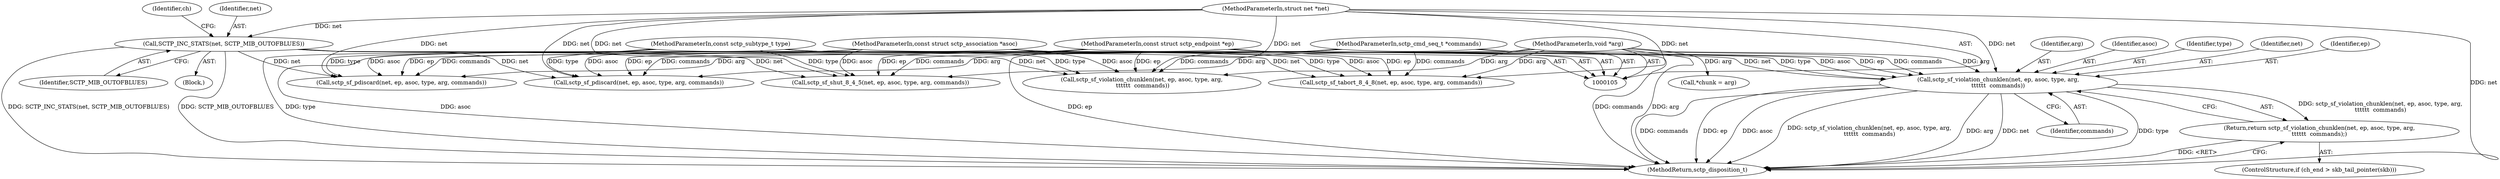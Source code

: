 digraph "0_linux_bf911e985d6bbaa328c20c3e05f4eb03de11fdd6@pointer" {
"1000179" [label="(Call,sctp_sf_violation_chunklen(net, ep, asoc, type, arg,\n\t\t\t\t\t\t  commands))"];
"1000134" [label="(Call,SCTP_INC_STATS(net, SCTP_MIB_OUTOFBLUES))"];
"1000106" [label="(MethodParameterIn,struct net *net)"];
"1000107" [label="(MethodParameterIn,const struct sctp_endpoint *ep)"];
"1000108" [label="(MethodParameterIn,const struct sctp_association *asoc)"];
"1000109" [label="(MethodParameterIn,const sctp_subtype_t type)"];
"1000110" [label="(MethodParameterIn,void *arg)"];
"1000111" [label="(MethodParameterIn,sctp_cmd_seq_t *commands)"];
"1000178" [label="(Return,return sctp_sf_violation_chunklen(net, ep, asoc, type, arg,\n\t\t\t\t\t\t  commands);)"];
"1000173" [label="(ControlStructure,if (ch_end > skb_tail_pointer(skb)))"];
"1000114" [label="(Call,*chunk = arg)"];
"1000134" [label="(Call,SCTP_INC_STATS(net, SCTP_MIB_OUTOFBLUES))"];
"1000184" [label="(Identifier,arg)"];
"1000155" [label="(Call,sctp_sf_violation_chunklen(net, ep, asoc, type, arg,\n \t\t\t\t\t\t  commands))"];
"1000182" [label="(Identifier,asoc)"];
"1000110" [label="(MethodParameterIn,void *arg)"];
"1000269" [label="(Call,sctp_sf_tabort_8_4_8(net, ep, asoc, type, arg, commands))"];
"1000138" [label="(Identifier,ch)"];
"1000108" [label="(MethodParameterIn,const struct sctp_association *asoc)"];
"1000183" [label="(Identifier,type)"];
"1000178" [label="(Return,return sctp_sf_violation_chunklen(net, ep, asoc, type, arg,\n\t\t\t\t\t\t  commands);)"];
"1000249" [label="(Call,sctp_sf_shut_8_4_5(net, ep, asoc, type, arg, commands))"];
"1000107" [label="(MethodParameterIn,const struct sctp_endpoint *ep)"];
"1000135" [label="(Identifier,net)"];
"1000106" [label="(MethodParameterIn,struct net *net)"];
"1000112" [label="(Block,)"];
"1000111" [label="(MethodParameterIn,sctp_cmd_seq_t *commands)"];
"1000260" [label="(Call,sctp_sf_pdiscard(net, ep, asoc, type, arg, commands))"];
"1000180" [label="(Identifier,net)"];
"1000109" [label="(MethodParameterIn,const sctp_subtype_t type)"];
"1000179" [label="(Call,sctp_sf_violation_chunklen(net, ep, asoc, type, arg,\n\t\t\t\t\t\t  commands))"];
"1000181" [label="(Identifier,ep)"];
"1000202" [label="(Call,sctp_sf_pdiscard(net, ep, asoc, type, arg, commands))"];
"1000185" [label="(Identifier,commands)"];
"1000276" [label="(MethodReturn,sctp_disposition_t)"];
"1000136" [label="(Identifier,SCTP_MIB_OUTOFBLUES)"];
"1000179" -> "1000178"  [label="AST: "];
"1000179" -> "1000185"  [label="CFG: "];
"1000180" -> "1000179"  [label="AST: "];
"1000181" -> "1000179"  [label="AST: "];
"1000182" -> "1000179"  [label="AST: "];
"1000183" -> "1000179"  [label="AST: "];
"1000184" -> "1000179"  [label="AST: "];
"1000185" -> "1000179"  [label="AST: "];
"1000178" -> "1000179"  [label="CFG: "];
"1000179" -> "1000276"  [label="DDG: commands"];
"1000179" -> "1000276"  [label="DDG: ep"];
"1000179" -> "1000276"  [label="DDG: asoc"];
"1000179" -> "1000276"  [label="DDG: sctp_sf_violation_chunklen(net, ep, asoc, type, arg,\n\t\t\t\t\t\t  commands)"];
"1000179" -> "1000276"  [label="DDG: arg"];
"1000179" -> "1000276"  [label="DDG: net"];
"1000179" -> "1000276"  [label="DDG: type"];
"1000179" -> "1000178"  [label="DDG: sctp_sf_violation_chunklen(net, ep, asoc, type, arg,\n\t\t\t\t\t\t  commands)"];
"1000134" -> "1000179"  [label="DDG: net"];
"1000106" -> "1000179"  [label="DDG: net"];
"1000107" -> "1000179"  [label="DDG: ep"];
"1000108" -> "1000179"  [label="DDG: asoc"];
"1000109" -> "1000179"  [label="DDG: type"];
"1000110" -> "1000179"  [label="DDG: arg"];
"1000111" -> "1000179"  [label="DDG: commands"];
"1000134" -> "1000112"  [label="AST: "];
"1000134" -> "1000136"  [label="CFG: "];
"1000135" -> "1000134"  [label="AST: "];
"1000136" -> "1000134"  [label="AST: "];
"1000138" -> "1000134"  [label="CFG: "];
"1000134" -> "1000276"  [label="DDG: SCTP_INC_STATS(net, SCTP_MIB_OUTOFBLUES)"];
"1000134" -> "1000276"  [label="DDG: SCTP_MIB_OUTOFBLUES"];
"1000106" -> "1000134"  [label="DDG: net"];
"1000134" -> "1000155"  [label="DDG: net"];
"1000134" -> "1000202"  [label="DDG: net"];
"1000134" -> "1000249"  [label="DDG: net"];
"1000134" -> "1000260"  [label="DDG: net"];
"1000134" -> "1000269"  [label="DDG: net"];
"1000106" -> "1000105"  [label="AST: "];
"1000106" -> "1000276"  [label="DDG: net"];
"1000106" -> "1000155"  [label="DDG: net"];
"1000106" -> "1000202"  [label="DDG: net"];
"1000106" -> "1000249"  [label="DDG: net"];
"1000106" -> "1000260"  [label="DDG: net"];
"1000106" -> "1000269"  [label="DDG: net"];
"1000107" -> "1000105"  [label="AST: "];
"1000107" -> "1000276"  [label="DDG: ep"];
"1000107" -> "1000155"  [label="DDG: ep"];
"1000107" -> "1000202"  [label="DDG: ep"];
"1000107" -> "1000249"  [label="DDG: ep"];
"1000107" -> "1000260"  [label="DDG: ep"];
"1000107" -> "1000269"  [label="DDG: ep"];
"1000108" -> "1000105"  [label="AST: "];
"1000108" -> "1000276"  [label="DDG: asoc"];
"1000108" -> "1000155"  [label="DDG: asoc"];
"1000108" -> "1000202"  [label="DDG: asoc"];
"1000108" -> "1000249"  [label="DDG: asoc"];
"1000108" -> "1000260"  [label="DDG: asoc"];
"1000108" -> "1000269"  [label="DDG: asoc"];
"1000109" -> "1000105"  [label="AST: "];
"1000109" -> "1000276"  [label="DDG: type"];
"1000109" -> "1000155"  [label="DDG: type"];
"1000109" -> "1000202"  [label="DDG: type"];
"1000109" -> "1000249"  [label="DDG: type"];
"1000109" -> "1000260"  [label="DDG: type"];
"1000109" -> "1000269"  [label="DDG: type"];
"1000110" -> "1000105"  [label="AST: "];
"1000110" -> "1000276"  [label="DDG: arg"];
"1000110" -> "1000114"  [label="DDG: arg"];
"1000110" -> "1000155"  [label="DDG: arg"];
"1000110" -> "1000202"  [label="DDG: arg"];
"1000110" -> "1000249"  [label="DDG: arg"];
"1000110" -> "1000260"  [label="DDG: arg"];
"1000110" -> "1000269"  [label="DDG: arg"];
"1000111" -> "1000105"  [label="AST: "];
"1000111" -> "1000276"  [label="DDG: commands"];
"1000111" -> "1000155"  [label="DDG: commands"];
"1000111" -> "1000202"  [label="DDG: commands"];
"1000111" -> "1000249"  [label="DDG: commands"];
"1000111" -> "1000260"  [label="DDG: commands"];
"1000111" -> "1000269"  [label="DDG: commands"];
"1000178" -> "1000173"  [label="AST: "];
"1000276" -> "1000178"  [label="CFG: "];
"1000178" -> "1000276"  [label="DDG: <RET>"];
}
